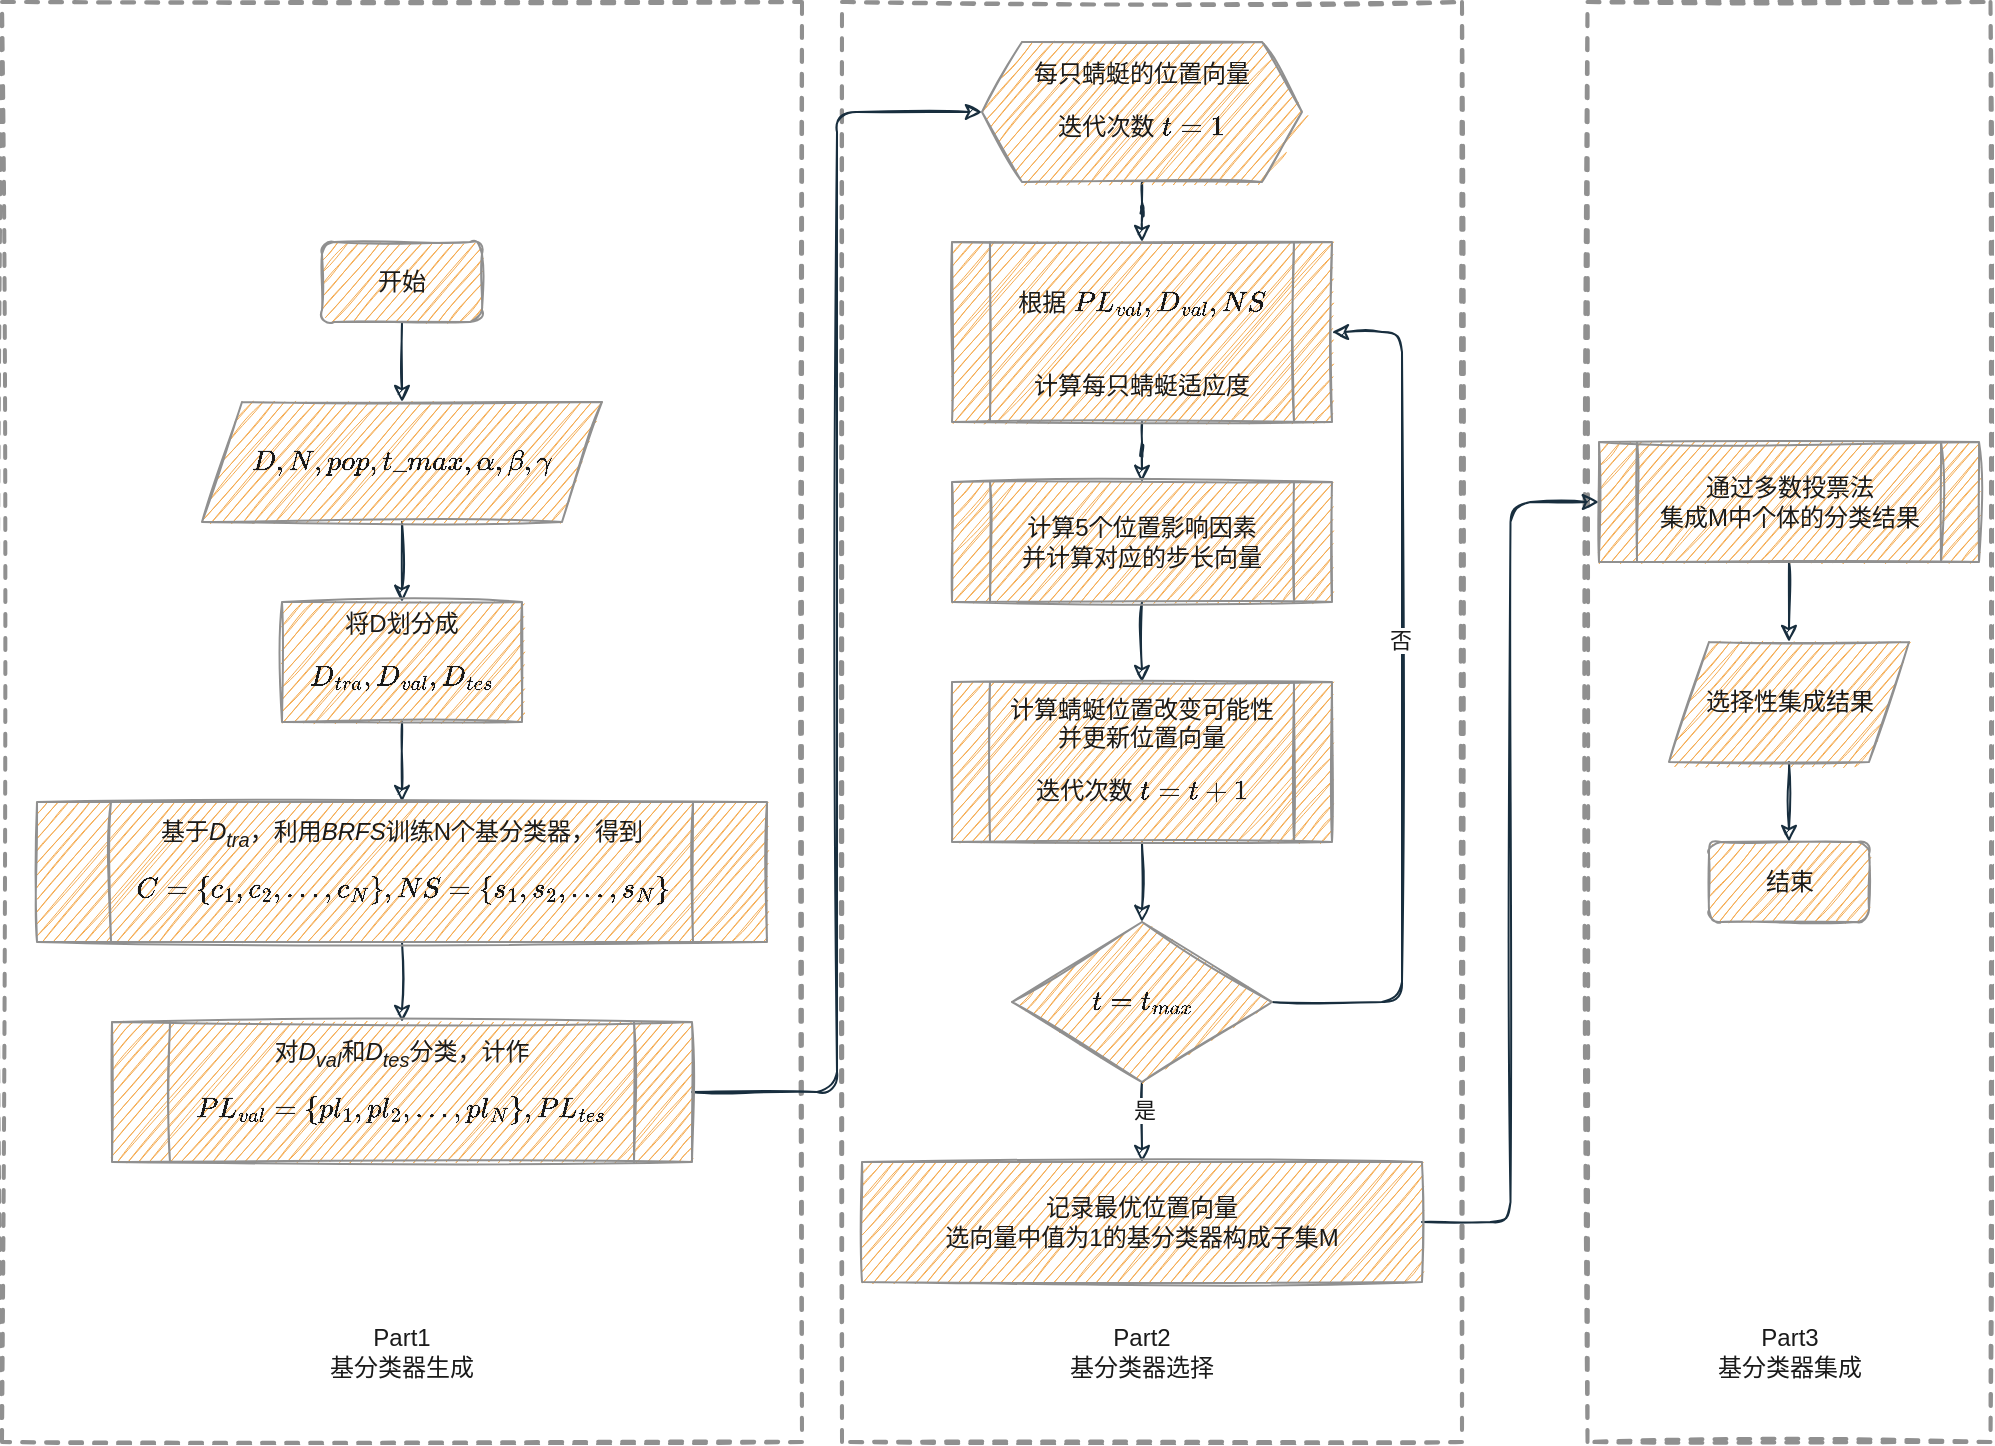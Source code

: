 <mxfile version="18.0.7" type="github">
  <diagram id="C5RBs43oDa-KdzZeNtuy" name="Page-1">
    <mxGraphModel dx="2125" dy="1893" grid="1" gridSize="10" guides="1" tooltips="1" connect="1" arrows="1" fold="1" page="1" pageScale="1" pageWidth="827" pageHeight="1169" math="1" shadow="0">
      <root>
        <mxCell id="WIyWlLk6GJQsqaUBKTNV-0" />
        <mxCell id="WIyWlLk6GJQsqaUBKTNV-1" parent="WIyWlLk6GJQsqaUBKTNV-0" />
        <mxCell id="pW2KVy_OPlrl6YSBeUSY-0" value="" style="rounded=0;whiteSpace=wrap;html=1;sketch=1;fontColor=#1A1A1A;strokeColor=#909090;fillColor=none;dashed=1;strokeWidth=2;" vertex="1" parent="WIyWlLk6GJQsqaUBKTNV-1">
          <mxGeometry x="420" y="-40" width="310" height="720" as="geometry" />
        </mxCell>
        <mxCell id="pW2KVy_OPlrl6YSBeUSY-1" value="" style="rounded=0;whiteSpace=wrap;html=1;sketch=1;fontColor=#1A1A1A;strokeColor=#909090;fillColor=none;dashed=1;strokeWidth=2;" vertex="1" parent="WIyWlLk6GJQsqaUBKTNV-1">
          <mxGeometry y="-40" width="400" height="720" as="geometry" />
        </mxCell>
        <mxCell id="pW2KVy_OPlrl6YSBeUSY-2" value="" style="rounded=0;whiteSpace=wrap;html=1;sketch=1;fontColor=#1A1A1A;strokeColor=#909090;fillColor=none;dashed=1;strokeWidth=2;" vertex="1" parent="WIyWlLk6GJQsqaUBKTNV-1">
          <mxGeometry x="792.75" y="-40" width="201.5" height="720" as="geometry" />
        </mxCell>
        <mxCell id="pW2KVy_OPlrl6YSBeUSY-3" style="edgeStyle=orthogonalEdgeStyle;curved=0;rounded=1;sketch=1;orthogonalLoop=1;jettySize=auto;html=1;entryX=0.5;entryY=0;entryDx=0;entryDy=0;fontColor=#1A1A1A;strokeColor=#182E3E;" edge="1" parent="WIyWlLk6GJQsqaUBKTNV-1" source="pW2KVy_OPlrl6YSBeUSY-4" target="pW2KVy_OPlrl6YSBeUSY-6">
          <mxGeometry relative="1" as="geometry" />
        </mxCell>
        <mxCell id="pW2KVy_OPlrl6YSBeUSY-4" value="开始" style="rounded=1;whiteSpace=wrap;html=1;fontSize=12;glass=0;strokeWidth=1;shadow=0;sketch=1;fillColor=#F5AB50;strokeColor=#909090;fontColor=#1A1A1A;" vertex="1" parent="WIyWlLk6GJQsqaUBKTNV-1">
          <mxGeometry x="160" y="80" width="80" height="40" as="geometry" />
        </mxCell>
        <mxCell id="pW2KVy_OPlrl6YSBeUSY-5" value="" style="edgeStyle=orthogonalEdgeStyle;curved=0;rounded=1;sketch=1;orthogonalLoop=1;jettySize=auto;html=1;fontColor=#1A1A1A;strokeColor=#182E3E;entryX=0.5;entryY=0;entryDx=0;entryDy=0;" edge="1" parent="WIyWlLk6GJQsqaUBKTNV-1" source="pW2KVy_OPlrl6YSBeUSY-6" target="pW2KVy_OPlrl6YSBeUSY-8">
          <mxGeometry relative="1" as="geometry">
            <mxPoint x="200" y="300" as="targetPoint" />
          </mxGeometry>
        </mxCell>
        <mxCell id="pW2KVy_OPlrl6YSBeUSY-6" value="$$D,N,pop,t\_max,\alpha ,\beta ,\gamma&amp;nbsp;$$" style="shape=parallelogram;perimeter=parallelogramPerimeter;whiteSpace=wrap;html=1;fixedSize=1;rounded=0;sketch=1;fontColor=#1A1A1A;strokeColor=#909090;fillColor=#F5AB50;" vertex="1" parent="WIyWlLk6GJQsqaUBKTNV-1">
          <mxGeometry x="100" y="160" width="200" height="60" as="geometry" />
        </mxCell>
        <mxCell id="pW2KVy_OPlrl6YSBeUSY-7" value="" style="edgeStyle=orthogonalEdgeStyle;curved=0;rounded=1;sketch=1;orthogonalLoop=1;jettySize=auto;html=1;fontColor=#1A1A1A;strokeColor=#182E3E;" edge="1" parent="WIyWlLk6GJQsqaUBKTNV-1" source="pW2KVy_OPlrl6YSBeUSY-8" target="pW2KVy_OPlrl6YSBeUSY-10">
          <mxGeometry relative="1" as="geometry">
            <mxPoint x="200" y="360" as="targetPoint" />
          </mxGeometry>
        </mxCell>
        <mxCell id="pW2KVy_OPlrl6YSBeUSY-8" value="将D划分成&lt;br&gt;$$D_{tra},D_{val},D_{tes}$$" style="whiteSpace=wrap;html=1;rounded=0;fontColor=#1A1A1A;strokeColor=#909090;fillColor=#F5AB50;sketch=1;" vertex="1" parent="WIyWlLk6GJQsqaUBKTNV-1">
          <mxGeometry x="140" y="260" width="120" height="60" as="geometry" />
        </mxCell>
        <mxCell id="pW2KVy_OPlrl6YSBeUSY-9" style="edgeStyle=orthogonalEdgeStyle;curved=0;rounded=1;sketch=1;orthogonalLoop=1;jettySize=auto;html=1;entryX=0.5;entryY=0;entryDx=0;entryDy=0;fontColor=#1A1A1A;strokeColor=#182E3E;" edge="1" parent="WIyWlLk6GJQsqaUBKTNV-1" source="pW2KVy_OPlrl6YSBeUSY-10" target="pW2KVy_OPlrl6YSBeUSY-12">
          <mxGeometry relative="1" as="geometry" />
        </mxCell>
        <mxCell id="pW2KVy_OPlrl6YSBeUSY-10" value="基于&lt;i&gt;D&lt;sub&gt;tra&lt;/sub&gt;&lt;/i&gt;，利用&lt;i&gt;BRFS&lt;/i&gt;训练N个基分类器，得到&lt;br&gt;$$C=\left \{ c_1,c_2,...,c_N \right \} ,NS=\left \{ s_1,s_2,...,s_N\right \}$$" style="shape=process;whiteSpace=wrap;html=1;backgroundOutline=1;rounded=0;sketch=1;fontColor=#1A1A1A;strokeColor=#909090;fillColor=#F5AB50;" vertex="1" parent="WIyWlLk6GJQsqaUBKTNV-1">
          <mxGeometry x="17.5" y="360" width="365" height="70" as="geometry" />
        </mxCell>
        <mxCell id="pW2KVy_OPlrl6YSBeUSY-11" style="edgeStyle=orthogonalEdgeStyle;curved=0;rounded=1;sketch=1;orthogonalLoop=1;jettySize=auto;html=1;entryX=0;entryY=0.5;entryDx=0;entryDy=0;fontColor=#1A1A1A;strokeColor=#182E3E;" edge="1" parent="WIyWlLk6GJQsqaUBKTNV-1" source="pW2KVy_OPlrl6YSBeUSY-12" target="pW2KVy_OPlrl6YSBeUSY-14">
          <mxGeometry relative="1" as="geometry" />
        </mxCell>
        <mxCell id="pW2KVy_OPlrl6YSBeUSY-12" value="对&lt;i&gt;D&lt;sub&gt;val&lt;/sub&gt;&lt;/i&gt;和&lt;i&gt;D&lt;sub&gt;tes&lt;/sub&gt;&lt;/i&gt;分类，计作&lt;br&gt;$$PL_{val}=\left \{ pl_1,pl_2,...,pl_N \right \} ,PL_{tes}$$" style="shape=process;whiteSpace=wrap;html=1;backgroundOutline=1;rounded=0;sketch=1;fontColor=#1A1A1A;strokeColor=#909090;fillColor=#F5AB50;" vertex="1" parent="WIyWlLk6GJQsqaUBKTNV-1">
          <mxGeometry x="55" y="470" width="290" height="70" as="geometry" />
        </mxCell>
        <mxCell id="pW2KVy_OPlrl6YSBeUSY-13" style="edgeStyle=orthogonalEdgeStyle;curved=0;rounded=1;sketch=1;orthogonalLoop=1;jettySize=auto;html=1;fontColor=#1A1A1A;strokeColor=#182E3E;" edge="1" parent="WIyWlLk6GJQsqaUBKTNV-1" source="pW2KVy_OPlrl6YSBeUSY-14" target="pW2KVy_OPlrl6YSBeUSY-16">
          <mxGeometry relative="1" as="geometry" />
        </mxCell>
        <mxCell id="pW2KVy_OPlrl6YSBeUSY-14" value="每只蜻蜓的位置向量&lt;br&gt;$$迭代次数\space t=1$$" style="shape=hexagon;perimeter=hexagonPerimeter2;whiteSpace=wrap;html=1;fixedSize=1;rounded=0;sketch=1;fontColor=#1A1A1A;strokeColor=#909090;fillColor=#F5AB50;" vertex="1" parent="WIyWlLk6GJQsqaUBKTNV-1">
          <mxGeometry x="490" y="-20" width="160" height="70" as="geometry" />
        </mxCell>
        <mxCell id="pW2KVy_OPlrl6YSBeUSY-15" value="" style="edgeStyle=orthogonalEdgeStyle;curved=0;rounded=1;sketch=1;orthogonalLoop=1;jettySize=auto;html=1;fontColor=#1A1A1A;strokeColor=#182E3E;" edge="1" parent="WIyWlLk6GJQsqaUBKTNV-1" source="pW2KVy_OPlrl6YSBeUSY-16" target="pW2KVy_OPlrl6YSBeUSY-18">
          <mxGeometry relative="1" as="geometry" />
        </mxCell>
        <mxCell id="pW2KVy_OPlrl6YSBeUSY-16" value="$$根据\space PL_{val},D_{val},NS$$&lt;br&gt;计算每只蜻蜓适应度" style="shape=process;whiteSpace=wrap;html=1;backgroundOutline=1;rounded=0;sketch=1;fontColor=#1A1A1A;strokeColor=#909090;fillColor=#F5AB50;" vertex="1" parent="WIyWlLk6GJQsqaUBKTNV-1">
          <mxGeometry x="475" y="80" width="190" height="90" as="geometry" />
        </mxCell>
        <mxCell id="pW2KVy_OPlrl6YSBeUSY-17" value="" style="edgeStyle=orthogonalEdgeStyle;curved=0;rounded=1;sketch=1;orthogonalLoop=1;jettySize=auto;html=1;fontColor=#1A1A1A;strokeColor=#182E3E;" edge="1" parent="WIyWlLk6GJQsqaUBKTNV-1" source="pW2KVy_OPlrl6YSBeUSY-18" target="pW2KVy_OPlrl6YSBeUSY-20">
          <mxGeometry relative="1" as="geometry" />
        </mxCell>
        <mxCell id="pW2KVy_OPlrl6YSBeUSY-18" value="计算5个位置影响因素&lt;br&gt;并计算对应的步长向量" style="shape=process;whiteSpace=wrap;html=1;backgroundOutline=1;rounded=0;sketch=1;fontColor=#1A1A1A;strokeColor=#909090;fillColor=#F5AB50;" vertex="1" parent="WIyWlLk6GJQsqaUBKTNV-1">
          <mxGeometry x="475" y="200" width="190" height="60" as="geometry" />
        </mxCell>
        <mxCell id="pW2KVy_OPlrl6YSBeUSY-19" value="" style="edgeStyle=orthogonalEdgeStyle;curved=0;rounded=1;sketch=1;orthogonalLoop=1;jettySize=auto;html=1;fontColor=#1A1A1A;strokeColor=#182E3E;" edge="1" parent="WIyWlLk6GJQsqaUBKTNV-1" source="pW2KVy_OPlrl6YSBeUSY-20" target="pW2KVy_OPlrl6YSBeUSY-25">
          <mxGeometry relative="1" as="geometry" />
        </mxCell>
        <mxCell id="pW2KVy_OPlrl6YSBeUSY-20" value="计算蜻蜓位置改变可能性&lt;br&gt;并更新位置向量&lt;br&gt;$$迭代次数\space t=t+1$$" style="shape=process;whiteSpace=wrap;html=1;backgroundOutline=1;rounded=0;sketch=1;fontColor=#1A1A1A;strokeColor=#909090;fillColor=#F5AB50;" vertex="1" parent="WIyWlLk6GJQsqaUBKTNV-1">
          <mxGeometry x="475" y="300" width="190" height="80" as="geometry" />
        </mxCell>
        <mxCell id="pW2KVy_OPlrl6YSBeUSY-21" style="edgeStyle=orthogonalEdgeStyle;curved=0;rounded=1;sketch=1;orthogonalLoop=1;jettySize=auto;html=1;entryX=1;entryY=0.5;entryDx=0;entryDy=0;fontColor=#1A1A1A;strokeColor=#182E3E;exitX=1;exitY=0.5;exitDx=0;exitDy=0;" edge="1" parent="WIyWlLk6GJQsqaUBKTNV-1" source="pW2KVy_OPlrl6YSBeUSY-25" target="pW2KVy_OPlrl6YSBeUSY-16">
          <mxGeometry relative="1" as="geometry">
            <Array as="points">
              <mxPoint x="700" y="460" />
              <mxPoint x="700" y="125" />
            </Array>
          </mxGeometry>
        </mxCell>
        <mxCell id="pW2KVy_OPlrl6YSBeUSY-22" value="否" style="edgeLabel;html=1;align=center;verticalAlign=middle;resizable=0;points=[];fontColor=#1A1A1A;" vertex="1" connectable="0" parent="pW2KVy_OPlrl6YSBeUSY-21">
          <mxGeometry x="0.132" y="1" relative="1" as="geometry">
            <mxPoint as="offset" />
          </mxGeometry>
        </mxCell>
        <mxCell id="pW2KVy_OPlrl6YSBeUSY-23" value="" style="edgeStyle=orthogonalEdgeStyle;curved=0;rounded=1;sketch=1;orthogonalLoop=1;jettySize=auto;html=1;fontColor=#1A1A1A;strokeColor=#182E3E;" edge="1" parent="WIyWlLk6GJQsqaUBKTNV-1" source="pW2KVy_OPlrl6YSBeUSY-25" target="pW2KVy_OPlrl6YSBeUSY-27">
          <mxGeometry relative="1" as="geometry" />
        </mxCell>
        <mxCell id="pW2KVy_OPlrl6YSBeUSY-24" value="是" style="edgeLabel;html=1;align=center;verticalAlign=middle;resizable=0;points=[];fontColor=#1A1A1A;" vertex="1" connectable="0" parent="pW2KVy_OPlrl6YSBeUSY-23">
          <mxGeometry x="-0.325" y="1" relative="1" as="geometry">
            <mxPoint as="offset" />
          </mxGeometry>
        </mxCell>
        <mxCell id="pW2KVy_OPlrl6YSBeUSY-25" value="$$t=t_{max}$$" style="rhombus;whiteSpace=wrap;html=1;rounded=0;fontColor=#1A1A1A;strokeColor=#909090;fillColor=#F5AB50;sketch=1;" vertex="1" parent="WIyWlLk6GJQsqaUBKTNV-1">
          <mxGeometry x="505" y="420" width="130" height="80" as="geometry" />
        </mxCell>
        <mxCell id="pW2KVy_OPlrl6YSBeUSY-26" value="" style="edgeStyle=orthogonalEdgeStyle;curved=0;rounded=1;sketch=1;orthogonalLoop=1;jettySize=auto;html=1;fontColor=#1A1A1A;strokeColor=#182E3E;entryX=0;entryY=0.5;entryDx=0;entryDy=0;" edge="1" parent="WIyWlLk6GJQsqaUBKTNV-1" source="pW2KVy_OPlrl6YSBeUSY-27" target="pW2KVy_OPlrl6YSBeUSY-35">
          <mxGeometry relative="1" as="geometry">
            <mxPoint x="827" y="210" as="targetPoint" />
          </mxGeometry>
        </mxCell>
        <mxCell id="pW2KVy_OPlrl6YSBeUSY-27" value="记录最优位置向量&lt;br&gt;选向量中值为1的基分类器构成子集M" style="whiteSpace=wrap;html=1;rounded=0;fontColor=#1A1A1A;strokeColor=#909090;fillColor=#F5AB50;sketch=1;" vertex="1" parent="WIyWlLk6GJQsqaUBKTNV-1">
          <mxGeometry x="430" y="540" width="280" height="60" as="geometry" />
        </mxCell>
        <mxCell id="pW2KVy_OPlrl6YSBeUSY-28" style="edgeStyle=orthogonalEdgeStyle;curved=0;rounded=1;sketch=1;orthogonalLoop=1;jettySize=auto;html=1;entryX=0.5;entryY=0;entryDx=0;entryDy=0;fontColor=#1A1A1A;strokeColor=#182E3E;exitX=0.5;exitY=1;exitDx=0;exitDy=0;" edge="1" parent="WIyWlLk6GJQsqaUBKTNV-1" source="pW2KVy_OPlrl6YSBeUSY-35" target="pW2KVy_OPlrl6YSBeUSY-30">
          <mxGeometry relative="1" as="geometry">
            <mxPoint x="893.5" y="240" as="sourcePoint" />
          </mxGeometry>
        </mxCell>
        <mxCell id="pW2KVy_OPlrl6YSBeUSY-29" style="edgeStyle=orthogonalEdgeStyle;curved=0;rounded=1;sketch=1;orthogonalLoop=1;jettySize=auto;html=1;entryX=0.5;entryY=0;entryDx=0;entryDy=0;fontColor=#1A1A1A;strokeColor=#182E3E;" edge="1" parent="WIyWlLk6GJQsqaUBKTNV-1" source="pW2KVy_OPlrl6YSBeUSY-30" target="pW2KVy_OPlrl6YSBeUSY-31">
          <mxGeometry relative="1" as="geometry" />
        </mxCell>
        <mxCell id="pW2KVy_OPlrl6YSBeUSY-30" value="选择性集成结果" style="shape=parallelogram;perimeter=parallelogramPerimeter;whiteSpace=wrap;html=1;fixedSize=1;rounded=0;sketch=1;fontColor=#1A1A1A;strokeColor=#909090;fillColor=#F5AB50;" vertex="1" parent="WIyWlLk6GJQsqaUBKTNV-1">
          <mxGeometry x="833.5" y="280" width="120" height="60" as="geometry" />
        </mxCell>
        <mxCell id="pW2KVy_OPlrl6YSBeUSY-31" value="结束" style="rounded=1;whiteSpace=wrap;html=1;fontSize=12;glass=0;strokeWidth=1;shadow=0;sketch=1;fillColor=#F5AB50;strokeColor=#909090;fontColor=#1A1A1A;" vertex="1" parent="WIyWlLk6GJQsqaUBKTNV-1">
          <mxGeometry x="853.5" y="380" width="80" height="40" as="geometry" />
        </mxCell>
        <mxCell id="pW2KVy_OPlrl6YSBeUSY-32" value="Part1&lt;br&gt;基分类器生成" style="text;html=1;strokeColor=none;fillColor=none;align=center;verticalAlign=middle;whiteSpace=wrap;rounded=0;dashed=1;sketch=1;fontColor=#1A1A1A;" vertex="1" parent="WIyWlLk6GJQsqaUBKTNV-1">
          <mxGeometry x="155" y="620" width="90" height="30" as="geometry" />
        </mxCell>
        <mxCell id="pW2KVy_OPlrl6YSBeUSY-33" value="Part2&lt;br&gt;基分类器选择" style="text;html=1;strokeColor=none;fillColor=none;align=center;verticalAlign=middle;whiteSpace=wrap;rounded=0;dashed=1;sketch=1;fontColor=#1A1A1A;" vertex="1" parent="WIyWlLk6GJQsqaUBKTNV-1">
          <mxGeometry x="525" y="620" width="90" height="30" as="geometry" />
        </mxCell>
        <mxCell id="pW2KVy_OPlrl6YSBeUSY-34" value="Part3&lt;br&gt;基分类器集成" style="text;html=1;strokeColor=none;fillColor=none;align=center;verticalAlign=middle;whiteSpace=wrap;rounded=0;dashed=1;sketch=1;fontColor=#1A1A1A;" vertex="1" parent="WIyWlLk6GJQsqaUBKTNV-1">
          <mxGeometry x="848.5" y="620" width="90" height="30" as="geometry" />
        </mxCell>
        <mxCell id="pW2KVy_OPlrl6YSBeUSY-35" value="通过多数投票法&lt;br&gt;集成M中个体的分类结果" style="shape=process;whiteSpace=wrap;html=1;backgroundOutline=1;rounded=0;sketch=1;fontColor=#1A1A1A;strokeColor=#909090;fillColor=#F5AB50;" vertex="1" parent="WIyWlLk6GJQsqaUBKTNV-1">
          <mxGeometry x="798.5" y="180" width="190" height="60" as="geometry" />
        </mxCell>
      </root>
    </mxGraphModel>
  </diagram>
</mxfile>
